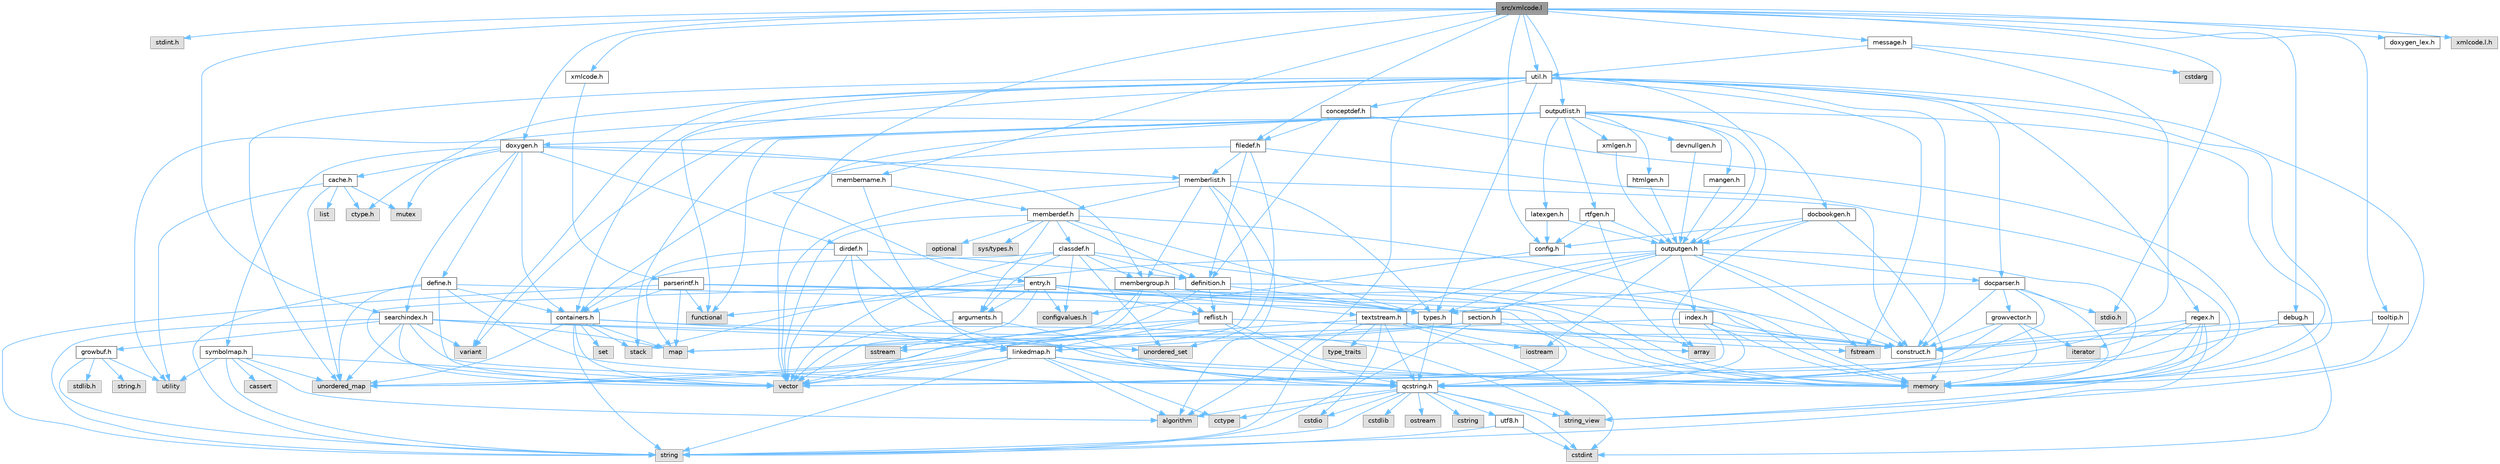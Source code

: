 digraph "src/xmlcode.l"
{
 // INTERACTIVE_SVG=YES
 // LATEX_PDF_SIZE
  bgcolor="transparent";
  edge [fontname=Helvetica,fontsize=10,labelfontname=Helvetica,labelfontsize=10];
  node [fontname=Helvetica,fontsize=10,shape=box,height=0.2,width=0.4];
  Node1 [id="Node000001",label="src/xmlcode.l",height=0.2,width=0.4,color="gray40", fillcolor="grey60", style="filled", fontcolor="black",tooltip=" "];
  Node1 -> Node2 [id="edge1_Node000001_Node000002",color="steelblue1",style="solid",tooltip=" "];
  Node2 [id="Node000002",label="stdint.h",height=0.2,width=0.4,color="grey60", fillcolor="#E0E0E0", style="filled",tooltip=" "];
  Node1 -> Node3 [id="edge2_Node000001_Node000003",color="steelblue1",style="solid",tooltip=" "];
  Node3 [id="Node000003",label="stdio.h",height=0.2,width=0.4,color="grey60", fillcolor="#E0E0E0", style="filled",tooltip=" "];
  Node1 -> Node4 [id="edge3_Node000001_Node000004",color="steelblue1",style="solid",tooltip=" "];
  Node4 [id="Node000004",label="xmlcode.h",height=0.2,width=0.4,color="grey40", fillcolor="white", style="filled",URL="$d3/de2/xmlcode_8h.html",tooltip=" "];
  Node4 -> Node5 [id="edge4_Node000004_Node000005",color="steelblue1",style="solid",tooltip=" "];
  Node5 [id="Node000005",label="parserintf.h",height=0.2,width=0.4,color="grey40", fillcolor="white", style="filled",URL="$da/d55/parserintf_8h.html",tooltip=" "];
  Node5 -> Node6 [id="edge5_Node000005_Node000006",color="steelblue1",style="solid",tooltip=" "];
  Node6 [id="Node000006",label="functional",height=0.2,width=0.4,color="grey60", fillcolor="#E0E0E0", style="filled",tooltip=" "];
  Node5 -> Node7 [id="edge6_Node000005_Node000007",color="steelblue1",style="solid",tooltip=" "];
  Node7 [id="Node000007",label="memory",height=0.2,width=0.4,color="grey60", fillcolor="#E0E0E0", style="filled",tooltip=" "];
  Node5 -> Node8 [id="edge7_Node000005_Node000008",color="steelblue1",style="solid",tooltip=" "];
  Node8 [id="Node000008",label="map",height=0.2,width=0.4,color="grey60", fillcolor="#E0E0E0", style="filled",tooltip=" "];
  Node5 -> Node9 [id="edge8_Node000005_Node000009",color="steelblue1",style="solid",tooltip=" "];
  Node9 [id="Node000009",label="string",height=0.2,width=0.4,color="grey60", fillcolor="#E0E0E0", style="filled",tooltip=" "];
  Node5 -> Node10 [id="edge9_Node000005_Node000010",color="steelblue1",style="solid",tooltip=" "];
  Node10 [id="Node000010",label="types.h",height=0.2,width=0.4,color="grey40", fillcolor="white", style="filled",URL="$d9/d49/types_8h.html",tooltip="This file contains a number of basic enums and types."];
  Node10 -> Node11 [id="edge10_Node000010_Node000011",color="steelblue1",style="solid",tooltip=" "];
  Node11 [id="Node000011",label="qcstring.h",height=0.2,width=0.4,color="grey40", fillcolor="white", style="filled",URL="$d7/d5c/qcstring_8h.html",tooltip=" "];
  Node11 -> Node9 [id="edge11_Node000011_Node000009",color="steelblue1",style="solid",tooltip=" "];
  Node11 -> Node12 [id="edge12_Node000011_Node000012",color="steelblue1",style="solid",tooltip=" "];
  Node12 [id="Node000012",label="string_view",height=0.2,width=0.4,color="grey60", fillcolor="#E0E0E0", style="filled",tooltip=" "];
  Node11 -> Node13 [id="edge13_Node000011_Node000013",color="steelblue1",style="solid",tooltip=" "];
  Node13 [id="Node000013",label="algorithm",height=0.2,width=0.4,color="grey60", fillcolor="#E0E0E0", style="filled",tooltip=" "];
  Node11 -> Node14 [id="edge14_Node000011_Node000014",color="steelblue1",style="solid",tooltip=" "];
  Node14 [id="Node000014",label="cctype",height=0.2,width=0.4,color="grey60", fillcolor="#E0E0E0", style="filled",tooltip=" "];
  Node11 -> Node15 [id="edge15_Node000011_Node000015",color="steelblue1",style="solid",tooltip=" "];
  Node15 [id="Node000015",label="cstring",height=0.2,width=0.4,color="grey60", fillcolor="#E0E0E0", style="filled",tooltip=" "];
  Node11 -> Node16 [id="edge16_Node000011_Node000016",color="steelblue1",style="solid",tooltip=" "];
  Node16 [id="Node000016",label="cstdio",height=0.2,width=0.4,color="grey60", fillcolor="#E0E0E0", style="filled",tooltip=" "];
  Node11 -> Node17 [id="edge17_Node000011_Node000017",color="steelblue1",style="solid",tooltip=" "];
  Node17 [id="Node000017",label="cstdlib",height=0.2,width=0.4,color="grey60", fillcolor="#E0E0E0", style="filled",tooltip=" "];
  Node11 -> Node18 [id="edge18_Node000011_Node000018",color="steelblue1",style="solid",tooltip=" "];
  Node18 [id="Node000018",label="cstdint",height=0.2,width=0.4,color="grey60", fillcolor="#E0E0E0", style="filled",tooltip=" "];
  Node11 -> Node19 [id="edge19_Node000011_Node000019",color="steelblue1",style="solid",tooltip=" "];
  Node19 [id="Node000019",label="ostream",height=0.2,width=0.4,color="grey60", fillcolor="#E0E0E0", style="filled",tooltip=" "];
  Node11 -> Node20 [id="edge20_Node000011_Node000020",color="steelblue1",style="solid",tooltip=" "];
  Node20 [id="Node000020",label="utf8.h",height=0.2,width=0.4,color="grey40", fillcolor="white", style="filled",URL="$db/d7c/utf8_8h.html",tooltip="Various UTF8 related helper functions."];
  Node20 -> Node18 [id="edge21_Node000020_Node000018",color="steelblue1",style="solid",tooltip=" "];
  Node20 -> Node9 [id="edge22_Node000020_Node000009",color="steelblue1",style="solid",tooltip=" "];
  Node5 -> Node21 [id="edge23_Node000005_Node000021",color="steelblue1",style="solid",tooltip=" "];
  Node21 [id="Node000021",label="containers.h",height=0.2,width=0.4,color="grey40", fillcolor="white", style="filled",URL="$d5/d75/containers_8h.html",tooltip=" "];
  Node21 -> Node22 [id="edge24_Node000021_Node000022",color="steelblue1",style="solid",tooltip=" "];
  Node22 [id="Node000022",label="vector",height=0.2,width=0.4,color="grey60", fillcolor="#E0E0E0", style="filled",tooltip=" "];
  Node21 -> Node9 [id="edge25_Node000021_Node000009",color="steelblue1",style="solid",tooltip=" "];
  Node21 -> Node12 [id="edge26_Node000021_Node000012",color="steelblue1",style="solid",tooltip=" "];
  Node21 -> Node23 [id="edge27_Node000021_Node000023",color="steelblue1",style="solid",tooltip=" "];
  Node23 [id="Node000023",label="set",height=0.2,width=0.4,color="grey60", fillcolor="#E0E0E0", style="filled",tooltip=" "];
  Node21 -> Node8 [id="edge28_Node000021_Node000008",color="steelblue1",style="solid",tooltip=" "];
  Node21 -> Node24 [id="edge29_Node000021_Node000024",color="steelblue1",style="solid",tooltip=" "];
  Node24 [id="Node000024",label="unordered_set",height=0.2,width=0.4,color="grey60", fillcolor="#E0E0E0", style="filled",tooltip=" "];
  Node21 -> Node25 [id="edge30_Node000021_Node000025",color="steelblue1",style="solid",tooltip=" "];
  Node25 [id="Node000025",label="unordered_map",height=0.2,width=0.4,color="grey60", fillcolor="#E0E0E0", style="filled",tooltip=" "];
  Node21 -> Node26 [id="edge31_Node000021_Node000026",color="steelblue1",style="solid",tooltip=" "];
  Node26 [id="Node000026",label="stack",height=0.2,width=0.4,color="grey60", fillcolor="#E0E0E0", style="filled",tooltip=" "];
  Node5 -> Node27 [id="edge32_Node000005_Node000027",color="steelblue1",style="solid",tooltip=" "];
  Node27 [id="Node000027",label="construct.h",height=0.2,width=0.4,color="grey40", fillcolor="white", style="filled",URL="$d7/dfc/construct_8h.html",tooltip=" "];
  Node1 -> Node28 [id="edge33_Node000001_Node000028",color="steelblue1",style="solid",tooltip=" "];
  Node28 [id="Node000028",label="entry.h",height=0.2,width=0.4,color="grey40", fillcolor="white", style="filled",URL="$d1/dc6/entry_8h.html",tooltip=" "];
  Node28 -> Node22 [id="edge34_Node000028_Node000022",color="steelblue1",style="solid",tooltip=" "];
  Node28 -> Node7 [id="edge35_Node000028_Node000007",color="steelblue1",style="solid",tooltip=" "];
  Node28 -> Node29 [id="edge36_Node000028_Node000029",color="steelblue1",style="solid",tooltip=" "];
  Node29 [id="Node000029",label="sstream",height=0.2,width=0.4,color="grey60", fillcolor="#E0E0E0", style="filled",tooltip=" "];
  Node28 -> Node6 [id="edge37_Node000028_Node000006",color="steelblue1",style="solid",tooltip=" "];
  Node28 -> Node10 [id="edge38_Node000028_Node000010",color="steelblue1",style="solid",tooltip=" "];
  Node28 -> Node30 [id="edge39_Node000028_Node000030",color="steelblue1",style="solid",tooltip=" "];
  Node30 [id="Node000030",label="arguments.h",height=0.2,width=0.4,color="grey40", fillcolor="white", style="filled",URL="$df/d9b/arguments_8h.html",tooltip=" "];
  Node30 -> Node22 [id="edge40_Node000030_Node000022",color="steelblue1",style="solid",tooltip=" "];
  Node30 -> Node11 [id="edge41_Node000030_Node000011",color="steelblue1",style="solid",tooltip=" "];
  Node28 -> Node31 [id="edge42_Node000028_Node000031",color="steelblue1",style="solid",tooltip=" "];
  Node31 [id="Node000031",label="reflist.h",height=0.2,width=0.4,color="grey40", fillcolor="white", style="filled",URL="$d1/d02/reflist_8h.html",tooltip=" "];
  Node31 -> Node22 [id="edge43_Node000031_Node000022",color="steelblue1",style="solid",tooltip=" "];
  Node31 -> Node25 [id="edge44_Node000031_Node000025",color="steelblue1",style="solid",tooltip=" "];
  Node31 -> Node7 [id="edge45_Node000031_Node000007",color="steelblue1",style="solid",tooltip=" "];
  Node31 -> Node11 [id="edge46_Node000031_Node000011",color="steelblue1",style="solid",tooltip=" "];
  Node31 -> Node32 [id="edge47_Node000031_Node000032",color="steelblue1",style="solid",tooltip=" "];
  Node32 [id="Node000032",label="linkedmap.h",height=0.2,width=0.4,color="grey40", fillcolor="white", style="filled",URL="$da/de1/linkedmap_8h.html",tooltip=" "];
  Node32 -> Node25 [id="edge48_Node000032_Node000025",color="steelblue1",style="solid",tooltip=" "];
  Node32 -> Node22 [id="edge49_Node000032_Node000022",color="steelblue1",style="solid",tooltip=" "];
  Node32 -> Node7 [id="edge50_Node000032_Node000007",color="steelblue1",style="solid",tooltip=" "];
  Node32 -> Node9 [id="edge51_Node000032_Node000009",color="steelblue1",style="solid",tooltip=" "];
  Node32 -> Node13 [id="edge52_Node000032_Node000013",color="steelblue1",style="solid",tooltip=" "];
  Node32 -> Node14 [id="edge53_Node000032_Node000014",color="steelblue1",style="solid",tooltip=" "];
  Node32 -> Node11 [id="edge54_Node000032_Node000011",color="steelblue1",style="solid",tooltip=" "];
  Node31 -> Node27 [id="edge55_Node000031_Node000027",color="steelblue1",style="solid",tooltip=" "];
  Node28 -> Node33 [id="edge56_Node000028_Node000033",color="steelblue1",style="solid",tooltip=" "];
  Node33 [id="Node000033",label="textstream.h",height=0.2,width=0.4,color="grey40", fillcolor="white", style="filled",URL="$d4/d7d/textstream_8h.html",tooltip=" "];
  Node33 -> Node9 [id="edge57_Node000033_Node000009",color="steelblue1",style="solid",tooltip=" "];
  Node33 -> Node34 [id="edge58_Node000033_Node000034",color="steelblue1",style="solid",tooltip=" "];
  Node34 [id="Node000034",label="iostream",height=0.2,width=0.4,color="grey60", fillcolor="#E0E0E0", style="filled",tooltip=" "];
  Node33 -> Node29 [id="edge59_Node000033_Node000029",color="steelblue1",style="solid",tooltip=" "];
  Node33 -> Node18 [id="edge60_Node000033_Node000018",color="steelblue1",style="solid",tooltip=" "];
  Node33 -> Node16 [id="edge61_Node000033_Node000016",color="steelblue1",style="solid",tooltip=" "];
  Node33 -> Node35 [id="edge62_Node000033_Node000035",color="steelblue1",style="solid",tooltip=" "];
  Node35 [id="Node000035",label="fstream",height=0.2,width=0.4,color="grey60", fillcolor="#E0E0E0", style="filled",tooltip=" "];
  Node33 -> Node36 [id="edge63_Node000033_Node000036",color="steelblue1",style="solid",tooltip=" "];
  Node36 [id="Node000036",label="type_traits",height=0.2,width=0.4,color="grey60", fillcolor="#E0E0E0", style="filled",tooltip=" "];
  Node33 -> Node11 [id="edge64_Node000033_Node000011",color="steelblue1",style="solid",tooltip=" "];
  Node33 -> Node27 [id="edge65_Node000033_Node000027",color="steelblue1",style="solid",tooltip=" "];
  Node28 -> Node37 [id="edge66_Node000028_Node000037",color="steelblue1",style="solid",tooltip=" "];
  Node37 [id="Node000037",label="configvalues.h",height=0.2,width=0.4,color="grey60", fillcolor="#E0E0E0", style="filled",tooltip=" "];
  Node1 -> Node38 [id="edge67_Node000001_Node000038",color="steelblue1",style="solid",tooltip=" "];
  Node38 [id="Node000038",label="doxygen.h",height=0.2,width=0.4,color="grey40", fillcolor="white", style="filled",URL="$d1/da1/doxygen_8h.html",tooltip=" "];
  Node38 -> Node39 [id="edge68_Node000038_Node000039",color="steelblue1",style="solid",tooltip=" "];
  Node39 [id="Node000039",label="mutex",height=0.2,width=0.4,color="grey60", fillcolor="#E0E0E0", style="filled",tooltip=" "];
  Node38 -> Node21 [id="edge69_Node000038_Node000021",color="steelblue1",style="solid",tooltip=" "];
  Node38 -> Node40 [id="edge70_Node000038_Node000040",color="steelblue1",style="solid",tooltip=" "];
  Node40 [id="Node000040",label="membergroup.h",height=0.2,width=0.4,color="grey40", fillcolor="white", style="filled",URL="$d9/d11/membergroup_8h.html",tooltip=" "];
  Node40 -> Node22 [id="edge71_Node000040_Node000022",color="steelblue1",style="solid",tooltip=" "];
  Node40 -> Node8 [id="edge72_Node000040_Node000008",color="steelblue1",style="solid",tooltip=" "];
  Node40 -> Node7 [id="edge73_Node000040_Node000007",color="steelblue1",style="solid",tooltip=" "];
  Node40 -> Node10 [id="edge74_Node000040_Node000010",color="steelblue1",style="solid",tooltip=" "];
  Node40 -> Node31 [id="edge75_Node000040_Node000031",color="steelblue1",style="solid",tooltip=" "];
  Node38 -> Node41 [id="edge76_Node000038_Node000041",color="steelblue1",style="solid",tooltip=" "];
  Node41 [id="Node000041",label="dirdef.h",height=0.2,width=0.4,color="grey40", fillcolor="white", style="filled",URL="$d6/d15/dirdef_8h.html",tooltip=" "];
  Node41 -> Node22 [id="edge77_Node000041_Node000022",color="steelblue1",style="solid",tooltip=" "];
  Node41 -> Node8 [id="edge78_Node000041_Node000008",color="steelblue1",style="solid",tooltip=" "];
  Node41 -> Node11 [id="edge79_Node000041_Node000011",color="steelblue1",style="solid",tooltip=" "];
  Node41 -> Node32 [id="edge80_Node000041_Node000032",color="steelblue1",style="solid",tooltip=" "];
  Node41 -> Node42 [id="edge81_Node000041_Node000042",color="steelblue1",style="solid",tooltip=" "];
  Node42 [id="Node000042",label="definition.h",height=0.2,width=0.4,color="grey40", fillcolor="white", style="filled",URL="$df/da1/definition_8h.html",tooltip=" "];
  Node42 -> Node22 [id="edge82_Node000042_Node000022",color="steelblue1",style="solid",tooltip=" "];
  Node42 -> Node10 [id="edge83_Node000042_Node000010",color="steelblue1",style="solid",tooltip=" "];
  Node42 -> Node31 [id="edge84_Node000042_Node000031",color="steelblue1",style="solid",tooltip=" "];
  Node42 -> Node27 [id="edge85_Node000042_Node000027",color="steelblue1",style="solid",tooltip=" "];
  Node38 -> Node43 [id="edge86_Node000038_Node000043",color="steelblue1",style="solid",tooltip=" "];
  Node43 [id="Node000043",label="memberlist.h",height=0.2,width=0.4,color="grey40", fillcolor="white", style="filled",URL="$dd/d78/memberlist_8h.html",tooltip=" "];
  Node43 -> Node22 [id="edge87_Node000043_Node000022",color="steelblue1",style="solid",tooltip=" "];
  Node43 -> Node13 [id="edge88_Node000043_Node000013",color="steelblue1",style="solid",tooltip=" "];
  Node43 -> Node44 [id="edge89_Node000043_Node000044",color="steelblue1",style="solid",tooltip=" "];
  Node44 [id="Node000044",label="memberdef.h",height=0.2,width=0.4,color="grey40", fillcolor="white", style="filled",URL="$d4/d46/memberdef_8h.html",tooltip=" "];
  Node44 -> Node22 [id="edge90_Node000044_Node000022",color="steelblue1",style="solid",tooltip=" "];
  Node44 -> Node7 [id="edge91_Node000044_Node000007",color="steelblue1",style="solid",tooltip=" "];
  Node44 -> Node45 [id="edge92_Node000044_Node000045",color="steelblue1",style="solid",tooltip=" "];
  Node45 [id="Node000045",label="optional",height=0.2,width=0.4,color="grey60", fillcolor="#E0E0E0", style="filled",tooltip=" "];
  Node44 -> Node46 [id="edge93_Node000044_Node000046",color="steelblue1",style="solid",tooltip=" "];
  Node46 [id="Node000046",label="sys/types.h",height=0.2,width=0.4,color="grey60", fillcolor="#E0E0E0", style="filled",tooltip=" "];
  Node44 -> Node10 [id="edge94_Node000044_Node000010",color="steelblue1",style="solid",tooltip=" "];
  Node44 -> Node42 [id="edge95_Node000044_Node000042",color="steelblue1",style="solid",tooltip=" "];
  Node44 -> Node30 [id="edge96_Node000044_Node000030",color="steelblue1",style="solid",tooltip=" "];
  Node44 -> Node47 [id="edge97_Node000044_Node000047",color="steelblue1",style="solid",tooltip=" "];
  Node47 [id="Node000047",label="classdef.h",height=0.2,width=0.4,color="grey40", fillcolor="white", style="filled",URL="$d1/da6/classdef_8h.html",tooltip=" "];
  Node47 -> Node7 [id="edge98_Node000047_Node000007",color="steelblue1",style="solid",tooltip=" "];
  Node47 -> Node22 [id="edge99_Node000047_Node000022",color="steelblue1",style="solid",tooltip=" "];
  Node47 -> Node24 [id="edge100_Node000047_Node000024",color="steelblue1",style="solid",tooltip=" "];
  Node47 -> Node21 [id="edge101_Node000047_Node000021",color="steelblue1",style="solid",tooltip=" "];
  Node47 -> Node42 [id="edge102_Node000047_Node000042",color="steelblue1",style="solid",tooltip=" "];
  Node47 -> Node30 [id="edge103_Node000047_Node000030",color="steelblue1",style="solid",tooltip=" "];
  Node47 -> Node40 [id="edge104_Node000047_Node000040",color="steelblue1",style="solid",tooltip=" "];
  Node47 -> Node37 [id="edge105_Node000047_Node000037",color="steelblue1",style="solid",tooltip=" "];
  Node43 -> Node32 [id="edge106_Node000043_Node000032",color="steelblue1",style="solid",tooltip=" "];
  Node43 -> Node10 [id="edge107_Node000043_Node000010",color="steelblue1",style="solid",tooltip=" "];
  Node43 -> Node40 [id="edge108_Node000043_Node000040",color="steelblue1",style="solid",tooltip=" "];
  Node43 -> Node27 [id="edge109_Node000043_Node000027",color="steelblue1",style="solid",tooltip=" "];
  Node38 -> Node48 [id="edge110_Node000038_Node000048",color="steelblue1",style="solid",tooltip=" "];
  Node48 [id="Node000048",label="define.h",height=0.2,width=0.4,color="grey40", fillcolor="white", style="filled",URL="$df/d67/define_8h.html",tooltip=" "];
  Node48 -> Node22 [id="edge111_Node000048_Node000022",color="steelblue1",style="solid",tooltip=" "];
  Node48 -> Node7 [id="edge112_Node000048_Node000007",color="steelblue1",style="solid",tooltip=" "];
  Node48 -> Node9 [id="edge113_Node000048_Node000009",color="steelblue1",style="solid",tooltip=" "];
  Node48 -> Node25 [id="edge114_Node000048_Node000025",color="steelblue1",style="solid",tooltip=" "];
  Node48 -> Node11 [id="edge115_Node000048_Node000011",color="steelblue1",style="solid",tooltip=" "];
  Node48 -> Node21 [id="edge116_Node000048_Node000021",color="steelblue1",style="solid",tooltip=" "];
  Node38 -> Node49 [id="edge117_Node000038_Node000049",color="steelblue1",style="solid",tooltip=" "];
  Node49 [id="Node000049",label="cache.h",height=0.2,width=0.4,color="grey40", fillcolor="white", style="filled",URL="$d3/d26/cache_8h.html",tooltip=" "];
  Node49 -> Node50 [id="edge118_Node000049_Node000050",color="steelblue1",style="solid",tooltip=" "];
  Node50 [id="Node000050",label="list",height=0.2,width=0.4,color="grey60", fillcolor="#E0E0E0", style="filled",tooltip=" "];
  Node49 -> Node25 [id="edge119_Node000049_Node000025",color="steelblue1",style="solid",tooltip=" "];
  Node49 -> Node39 [id="edge120_Node000049_Node000039",color="steelblue1",style="solid",tooltip=" "];
  Node49 -> Node51 [id="edge121_Node000049_Node000051",color="steelblue1",style="solid",tooltip=" "];
  Node51 [id="Node000051",label="utility",height=0.2,width=0.4,color="grey60", fillcolor="#E0E0E0", style="filled",tooltip=" "];
  Node49 -> Node52 [id="edge122_Node000049_Node000052",color="steelblue1",style="solid",tooltip=" "];
  Node52 [id="Node000052",label="ctype.h",height=0.2,width=0.4,color="grey60", fillcolor="#E0E0E0", style="filled",tooltip=" "];
  Node38 -> Node53 [id="edge123_Node000038_Node000053",color="steelblue1",style="solid",tooltip=" "];
  Node53 [id="Node000053",label="symbolmap.h",height=0.2,width=0.4,color="grey40", fillcolor="white", style="filled",URL="$d7/ddd/symbolmap_8h.html",tooltip=" "];
  Node53 -> Node13 [id="edge124_Node000053_Node000013",color="steelblue1",style="solid",tooltip=" "];
  Node53 -> Node25 [id="edge125_Node000053_Node000025",color="steelblue1",style="solid",tooltip=" "];
  Node53 -> Node22 [id="edge126_Node000053_Node000022",color="steelblue1",style="solid",tooltip=" "];
  Node53 -> Node9 [id="edge127_Node000053_Node000009",color="steelblue1",style="solid",tooltip=" "];
  Node53 -> Node51 [id="edge128_Node000053_Node000051",color="steelblue1",style="solid",tooltip=" "];
  Node53 -> Node54 [id="edge129_Node000053_Node000054",color="steelblue1",style="solid",tooltip=" "];
  Node54 [id="Node000054",label="cassert",height=0.2,width=0.4,color="grey60", fillcolor="#E0E0E0", style="filled",tooltip=" "];
  Node38 -> Node55 [id="edge130_Node000038_Node000055",color="steelblue1",style="solid",tooltip=" "];
  Node55 [id="Node000055",label="searchindex.h",height=0.2,width=0.4,color="grey40", fillcolor="white", style="filled",URL="$de/d07/searchindex_8h.html",tooltip="Web server based search engine."];
  Node55 -> Node7 [id="edge131_Node000055_Node000007",color="steelblue1",style="solid",tooltip=" "];
  Node55 -> Node22 [id="edge132_Node000055_Node000022",color="steelblue1",style="solid",tooltip=" "];
  Node55 -> Node8 [id="edge133_Node000055_Node000008",color="steelblue1",style="solid",tooltip=" "];
  Node55 -> Node25 [id="edge134_Node000055_Node000025",color="steelblue1",style="solid",tooltip=" "];
  Node55 -> Node9 [id="edge135_Node000055_Node000009",color="steelblue1",style="solid",tooltip=" "];
  Node55 -> Node56 [id="edge136_Node000055_Node000056",color="steelblue1",style="solid",tooltip=" "];
  Node56 [id="Node000056",label="array",height=0.2,width=0.4,color="grey60", fillcolor="#E0E0E0", style="filled",tooltip=" "];
  Node55 -> Node57 [id="edge137_Node000055_Node000057",color="steelblue1",style="solid",tooltip=" "];
  Node57 [id="Node000057",label="variant",height=0.2,width=0.4,color="grey60", fillcolor="#E0E0E0", style="filled",tooltip=" "];
  Node55 -> Node11 [id="edge138_Node000055_Node000011",color="steelblue1",style="solid",tooltip=" "];
  Node55 -> Node58 [id="edge139_Node000055_Node000058",color="steelblue1",style="solid",tooltip=" "];
  Node58 [id="Node000058",label="growbuf.h",height=0.2,width=0.4,color="grey40", fillcolor="white", style="filled",URL="$dd/d72/growbuf_8h.html",tooltip=" "];
  Node58 -> Node51 [id="edge140_Node000058_Node000051",color="steelblue1",style="solid",tooltip=" "];
  Node58 -> Node59 [id="edge141_Node000058_Node000059",color="steelblue1",style="solid",tooltip=" "];
  Node59 [id="Node000059",label="stdlib.h",height=0.2,width=0.4,color="grey60", fillcolor="#E0E0E0", style="filled",tooltip=" "];
  Node58 -> Node60 [id="edge142_Node000058_Node000060",color="steelblue1",style="solid",tooltip=" "];
  Node60 [id="Node000060",label="string.h",height=0.2,width=0.4,color="grey60", fillcolor="#E0E0E0", style="filled",tooltip=" "];
  Node58 -> Node9 [id="edge143_Node000058_Node000009",color="steelblue1",style="solid",tooltip=" "];
  Node1 -> Node61 [id="edge144_Node000001_Node000061",color="steelblue1",style="solid",tooltip=" "];
  Node61 [id="Node000061",label="outputlist.h",height=0.2,width=0.4,color="grey40", fillcolor="white", style="filled",URL="$d2/db9/outputlist_8h.html",tooltip=" "];
  Node61 -> Node51 [id="edge145_Node000061_Node000051",color="steelblue1",style="solid",tooltip=" "];
  Node61 -> Node22 [id="edge146_Node000061_Node000022",color="steelblue1",style="solid",tooltip=" "];
  Node61 -> Node7 [id="edge147_Node000061_Node000007",color="steelblue1",style="solid",tooltip=" "];
  Node61 -> Node57 [id="edge148_Node000061_Node000057",color="steelblue1",style="solid",tooltip=" "];
  Node61 -> Node26 [id="edge149_Node000061_Node000026",color="steelblue1",style="solid",tooltip=" "];
  Node61 -> Node6 [id="edge150_Node000061_Node000006",color="steelblue1",style="solid",tooltip=" "];
  Node61 -> Node62 [id="edge151_Node000061_Node000062",color="steelblue1",style="solid",tooltip=" "];
  Node62 [id="Node000062",label="outputgen.h",height=0.2,width=0.4,color="grey40", fillcolor="white", style="filled",URL="$df/d06/outputgen_8h.html",tooltip=" "];
  Node62 -> Node7 [id="edge152_Node000062_Node000007",color="steelblue1",style="solid",tooltip=" "];
  Node62 -> Node26 [id="edge153_Node000062_Node000026",color="steelblue1",style="solid",tooltip=" "];
  Node62 -> Node34 [id="edge154_Node000062_Node000034",color="steelblue1",style="solid",tooltip=" "];
  Node62 -> Node35 [id="edge155_Node000062_Node000035",color="steelblue1",style="solid",tooltip=" "];
  Node62 -> Node10 [id="edge156_Node000062_Node000010",color="steelblue1",style="solid",tooltip=" "];
  Node62 -> Node63 [id="edge157_Node000062_Node000063",color="steelblue1",style="solid",tooltip=" "];
  Node63 [id="Node000063",label="index.h",height=0.2,width=0.4,color="grey40", fillcolor="white", style="filled",URL="$d1/db5/index_8h.html",tooltip=" "];
  Node63 -> Node7 [id="edge158_Node000063_Node000007",color="steelblue1",style="solid",tooltip=" "];
  Node63 -> Node22 [id="edge159_Node000063_Node000022",color="steelblue1",style="solid",tooltip=" "];
  Node63 -> Node8 [id="edge160_Node000063_Node000008",color="steelblue1",style="solid",tooltip=" "];
  Node63 -> Node11 [id="edge161_Node000063_Node000011",color="steelblue1",style="solid",tooltip=" "];
  Node63 -> Node27 [id="edge162_Node000063_Node000027",color="steelblue1",style="solid",tooltip=" "];
  Node62 -> Node64 [id="edge163_Node000062_Node000064",color="steelblue1",style="solid",tooltip=" "];
  Node64 [id="Node000064",label="section.h",height=0.2,width=0.4,color="grey40", fillcolor="white", style="filled",URL="$d1/d2a/section_8h.html",tooltip=" "];
  Node64 -> Node9 [id="edge164_Node000064_Node000009",color="steelblue1",style="solid",tooltip=" "];
  Node64 -> Node25 [id="edge165_Node000064_Node000025",color="steelblue1",style="solid",tooltip=" "];
  Node64 -> Node11 [id="edge166_Node000064_Node000011",color="steelblue1",style="solid",tooltip=" "];
  Node64 -> Node32 [id="edge167_Node000064_Node000032",color="steelblue1",style="solid",tooltip=" "];
  Node64 -> Node27 [id="edge168_Node000064_Node000027",color="steelblue1",style="solid",tooltip=" "];
  Node62 -> Node33 [id="edge169_Node000062_Node000033",color="steelblue1",style="solid",tooltip=" "];
  Node62 -> Node65 [id="edge170_Node000062_Node000065",color="steelblue1",style="solid",tooltip=" "];
  Node65 [id="Node000065",label="docparser.h",height=0.2,width=0.4,color="grey40", fillcolor="white", style="filled",URL="$de/d9c/docparser_8h.html",tooltip=" "];
  Node65 -> Node3 [id="edge171_Node000065_Node000003",color="steelblue1",style="solid",tooltip=" "];
  Node65 -> Node7 [id="edge172_Node000065_Node000007",color="steelblue1",style="solid",tooltip=" "];
  Node65 -> Node11 [id="edge173_Node000065_Node000011",color="steelblue1",style="solid",tooltip=" "];
  Node65 -> Node66 [id="edge174_Node000065_Node000066",color="steelblue1",style="solid",tooltip=" "];
  Node66 [id="Node000066",label="growvector.h",height=0.2,width=0.4,color="grey40", fillcolor="white", style="filled",URL="$d7/d50/growvector_8h.html",tooltip=" "];
  Node66 -> Node22 [id="edge175_Node000066_Node000022",color="steelblue1",style="solid",tooltip=" "];
  Node66 -> Node7 [id="edge176_Node000066_Node000007",color="steelblue1",style="solid",tooltip=" "];
  Node66 -> Node67 [id="edge177_Node000066_Node000067",color="steelblue1",style="solid",tooltip=" "];
  Node67 [id="Node000067",label="iterator",height=0.2,width=0.4,color="grey60", fillcolor="#E0E0E0", style="filled",tooltip=" "];
  Node66 -> Node27 [id="edge178_Node000066_Node000027",color="steelblue1",style="solid",tooltip=" "];
  Node65 -> Node27 [id="edge179_Node000065_Node000027",color="steelblue1",style="solid",tooltip=" "];
  Node65 -> Node10 [id="edge180_Node000065_Node000010",color="steelblue1",style="solid",tooltip=" "];
  Node62 -> Node27 [id="edge181_Node000062_Node000027",color="steelblue1",style="solid",tooltip=" "];
  Node61 -> Node38 [id="edge182_Node000061_Node000038",color="steelblue1",style="solid",tooltip=" "];
  Node61 -> Node68 [id="edge183_Node000061_Node000068",color="steelblue1",style="solid",tooltip=" "];
  Node68 [id="Node000068",label="htmlgen.h",height=0.2,width=0.4,color="grey40", fillcolor="white", style="filled",URL="$d8/d56/htmlgen_8h.html",tooltip=" "];
  Node68 -> Node62 [id="edge184_Node000068_Node000062",color="steelblue1",style="solid",tooltip=" "];
  Node61 -> Node69 [id="edge185_Node000061_Node000069",color="steelblue1",style="solid",tooltip=" "];
  Node69 [id="Node000069",label="latexgen.h",height=0.2,width=0.4,color="grey40", fillcolor="white", style="filled",URL="$d6/d9c/latexgen_8h.html",tooltip=" "];
  Node69 -> Node70 [id="edge186_Node000069_Node000070",color="steelblue1",style="solid",tooltip=" "];
  Node70 [id="Node000070",label="config.h",height=0.2,width=0.4,color="grey40", fillcolor="white", style="filled",URL="$db/d16/config_8h.html",tooltip=" "];
  Node70 -> Node37 [id="edge187_Node000070_Node000037",color="steelblue1",style="solid",tooltip=" "];
  Node69 -> Node62 [id="edge188_Node000069_Node000062",color="steelblue1",style="solid",tooltip=" "];
  Node61 -> Node71 [id="edge189_Node000061_Node000071",color="steelblue1",style="solid",tooltip=" "];
  Node71 [id="Node000071",label="rtfgen.h",height=0.2,width=0.4,color="grey40", fillcolor="white", style="filled",URL="$d4/daa/rtfgen_8h.html",tooltip=" "];
  Node71 -> Node56 [id="edge190_Node000071_Node000056",color="steelblue1",style="solid",tooltip=" "];
  Node71 -> Node70 [id="edge191_Node000071_Node000070",color="steelblue1",style="solid",tooltip=" "];
  Node71 -> Node62 [id="edge192_Node000071_Node000062",color="steelblue1",style="solid",tooltip=" "];
  Node61 -> Node72 [id="edge193_Node000061_Node000072",color="steelblue1",style="solid",tooltip=" "];
  Node72 [id="Node000072",label="mangen.h",height=0.2,width=0.4,color="grey40", fillcolor="white", style="filled",URL="$da/dc0/mangen_8h.html",tooltip=" "];
  Node72 -> Node62 [id="edge194_Node000072_Node000062",color="steelblue1",style="solid",tooltip=" "];
  Node61 -> Node73 [id="edge195_Node000061_Node000073",color="steelblue1",style="solid",tooltip=" "];
  Node73 [id="Node000073",label="docbookgen.h",height=0.2,width=0.4,color="grey40", fillcolor="white", style="filled",URL="$de/dea/docbookgen_8h.html",tooltip=" "];
  Node73 -> Node7 [id="edge196_Node000073_Node000007",color="steelblue1",style="solid",tooltip=" "];
  Node73 -> Node56 [id="edge197_Node000073_Node000056",color="steelblue1",style="solid",tooltip=" "];
  Node73 -> Node70 [id="edge198_Node000073_Node000070",color="steelblue1",style="solid",tooltip=" "];
  Node73 -> Node62 [id="edge199_Node000073_Node000062",color="steelblue1",style="solid",tooltip=" "];
  Node61 -> Node74 [id="edge200_Node000061_Node000074",color="steelblue1",style="solid",tooltip=" "];
  Node74 [id="Node000074",label="xmlgen.h",height=0.2,width=0.4,color="grey40", fillcolor="white", style="filled",URL="$d9/d67/xmlgen_8h.html",tooltip=" "];
  Node74 -> Node62 [id="edge201_Node000074_Node000062",color="steelblue1",style="solid",tooltip=" "];
  Node61 -> Node75 [id="edge202_Node000061_Node000075",color="steelblue1",style="solid",tooltip=" "];
  Node75 [id="Node000075",label="devnullgen.h",height=0.2,width=0.4,color="grey40", fillcolor="white", style="filled",URL="$d8/de5/devnullgen_8h.html",tooltip=" "];
  Node75 -> Node62 [id="edge203_Node000075_Node000062",color="steelblue1",style="solid",tooltip=" "];
  Node1 -> Node76 [id="edge204_Node000001_Node000076",color="steelblue1",style="solid",tooltip=" "];
  Node76 [id="Node000076",label="util.h",height=0.2,width=0.4,color="grey40", fillcolor="white", style="filled",URL="$d8/d3c/util_8h.html",tooltip="A bunch of utility functions."];
  Node76 -> Node7 [id="edge205_Node000076_Node000007",color="steelblue1",style="solid",tooltip=" "];
  Node76 -> Node25 [id="edge206_Node000076_Node000025",color="steelblue1",style="solid",tooltip=" "];
  Node76 -> Node13 [id="edge207_Node000076_Node000013",color="steelblue1",style="solid",tooltip=" "];
  Node76 -> Node6 [id="edge208_Node000076_Node000006",color="steelblue1",style="solid",tooltip=" "];
  Node76 -> Node35 [id="edge209_Node000076_Node000035",color="steelblue1",style="solid",tooltip=" "];
  Node76 -> Node57 [id="edge210_Node000076_Node000057",color="steelblue1",style="solid",tooltip=" "];
  Node76 -> Node12 [id="edge211_Node000076_Node000012",color="steelblue1",style="solid",tooltip=" "];
  Node76 -> Node52 [id="edge212_Node000076_Node000052",color="steelblue1",style="solid",tooltip=" "];
  Node76 -> Node10 [id="edge213_Node000076_Node000010",color="steelblue1",style="solid",tooltip=" "];
  Node76 -> Node65 [id="edge214_Node000076_Node000065",color="steelblue1",style="solid",tooltip=" "];
  Node76 -> Node21 [id="edge215_Node000076_Node000021",color="steelblue1",style="solid",tooltip=" "];
  Node76 -> Node62 [id="edge216_Node000076_Node000062",color="steelblue1",style="solid",tooltip=" "];
  Node76 -> Node77 [id="edge217_Node000076_Node000077",color="steelblue1",style="solid",tooltip=" "];
  Node77 [id="Node000077",label="regex.h",height=0.2,width=0.4,color="grey40", fillcolor="white", style="filled",URL="$d1/d21/regex_8h.html",tooltip=" "];
  Node77 -> Node7 [id="edge218_Node000077_Node000007",color="steelblue1",style="solid",tooltip=" "];
  Node77 -> Node9 [id="edge219_Node000077_Node000009",color="steelblue1",style="solid",tooltip=" "];
  Node77 -> Node12 [id="edge220_Node000077_Node000012",color="steelblue1",style="solid",tooltip=" "];
  Node77 -> Node22 [id="edge221_Node000077_Node000022",color="steelblue1",style="solid",tooltip=" "];
  Node77 -> Node67 [id="edge222_Node000077_Node000067",color="steelblue1",style="solid",tooltip=" "];
  Node77 -> Node27 [id="edge223_Node000077_Node000027",color="steelblue1",style="solid",tooltip=" "];
  Node76 -> Node78 [id="edge224_Node000076_Node000078",color="steelblue1",style="solid",tooltip=" "];
  Node78 [id="Node000078",label="conceptdef.h",height=0.2,width=0.4,color="grey40", fillcolor="white", style="filled",URL="$da/df1/conceptdef_8h.html",tooltip=" "];
  Node78 -> Node7 [id="edge225_Node000078_Node000007",color="steelblue1",style="solid",tooltip=" "];
  Node78 -> Node42 [id="edge226_Node000078_Node000042",color="steelblue1",style="solid",tooltip=" "];
  Node78 -> Node79 [id="edge227_Node000078_Node000079",color="steelblue1",style="solid",tooltip=" "];
  Node79 [id="Node000079",label="filedef.h",height=0.2,width=0.4,color="grey40", fillcolor="white", style="filled",URL="$d4/d3a/filedef_8h.html",tooltip=" "];
  Node79 -> Node7 [id="edge228_Node000079_Node000007",color="steelblue1",style="solid",tooltip=" "];
  Node79 -> Node24 [id="edge229_Node000079_Node000024",color="steelblue1",style="solid",tooltip=" "];
  Node79 -> Node42 [id="edge230_Node000079_Node000042",color="steelblue1",style="solid",tooltip=" "];
  Node79 -> Node43 [id="edge231_Node000079_Node000043",color="steelblue1",style="solid",tooltip=" "];
  Node79 -> Node21 [id="edge232_Node000079_Node000021",color="steelblue1",style="solid",tooltip=" "];
  Node76 -> Node27 [id="edge233_Node000076_Node000027",color="steelblue1",style="solid",tooltip=" "];
  Node1 -> Node80 [id="edge234_Node000001_Node000080",color="steelblue1",style="solid",tooltip=" "];
  Node80 [id="Node000080",label="membername.h",height=0.2,width=0.4,color="grey40", fillcolor="white", style="filled",URL="$d7/dfc/membername_8h.html",tooltip=" "];
  Node80 -> Node44 [id="edge235_Node000080_Node000044",color="steelblue1",style="solid",tooltip=" "];
  Node80 -> Node32 [id="edge236_Node000080_Node000032",color="steelblue1",style="solid",tooltip=" "];
  Node1 -> Node55 [id="edge237_Node000001_Node000055",color="steelblue1",style="solid",tooltip=" "];
  Node1 -> Node70 [id="edge238_Node000001_Node000070",color="steelblue1",style="solid",tooltip=" "];
  Node1 -> Node79 [id="edge239_Node000001_Node000079",color="steelblue1",style="solid",tooltip=" "];
  Node1 -> Node81 [id="edge240_Node000001_Node000081",color="steelblue1",style="solid",tooltip=" "];
  Node81 [id="Node000081",label="tooltip.h",height=0.2,width=0.4,color="grey40", fillcolor="white", style="filled",URL="$db/d83/tooltip_8h.html",tooltip=" "];
  Node81 -> Node7 [id="edge241_Node000081_Node000007",color="steelblue1",style="solid",tooltip=" "];
  Node81 -> Node27 [id="edge242_Node000081_Node000027",color="steelblue1",style="solid",tooltip=" "];
  Node1 -> Node82 [id="edge243_Node000001_Node000082",color="steelblue1",style="solid",tooltip=" "];
  Node82 [id="Node000082",label="message.h",height=0.2,width=0.4,color="grey40", fillcolor="white", style="filled",URL="$d2/d0d/message_8h.html",tooltip=" "];
  Node82 -> Node83 [id="edge244_Node000082_Node000083",color="steelblue1",style="solid",tooltip=" "];
  Node83 [id="Node000083",label="cstdarg",height=0.2,width=0.4,color="grey60", fillcolor="#E0E0E0", style="filled",tooltip=" "];
  Node82 -> Node11 [id="edge245_Node000082_Node000011",color="steelblue1",style="solid",tooltip=" "];
  Node82 -> Node76 [id="edge246_Node000082_Node000076",color="steelblue1",style="solid",tooltip=" "];
  Node1 -> Node84 [id="edge247_Node000001_Node000084",color="steelblue1",style="solid",tooltip=" "];
  Node84 [id="Node000084",label="debug.h",height=0.2,width=0.4,color="grey40", fillcolor="white", style="filled",URL="$db/d16/debug_8h.html",tooltip=" "];
  Node84 -> Node18 [id="edge248_Node000084_Node000018",color="steelblue1",style="solid",tooltip=" "];
  Node84 -> Node11 [id="edge249_Node000084_Node000011",color="steelblue1",style="solid",tooltip=" "];
  Node84 -> Node27 [id="edge250_Node000084_Node000027",color="steelblue1",style="solid",tooltip=" "];
  Node1 -> Node85 [id="edge251_Node000001_Node000085",color="steelblue1",style="solid",tooltip=" "];
  Node85 [id="Node000085",label="doxygen_lex.h",height=0.2,width=0.4,color="grey40", fillcolor="white", style="filled",URL="$d6/da5/doxygen__lex_8h.html",tooltip=" "];
  Node1 -> Node86 [id="edge252_Node000001_Node000086",color="steelblue1",style="solid",tooltip=" "];
  Node86 [id="Node000086",label="xmlcode.l.h",height=0.2,width=0.4,color="grey60", fillcolor="#E0E0E0", style="filled",tooltip=" "];
}
